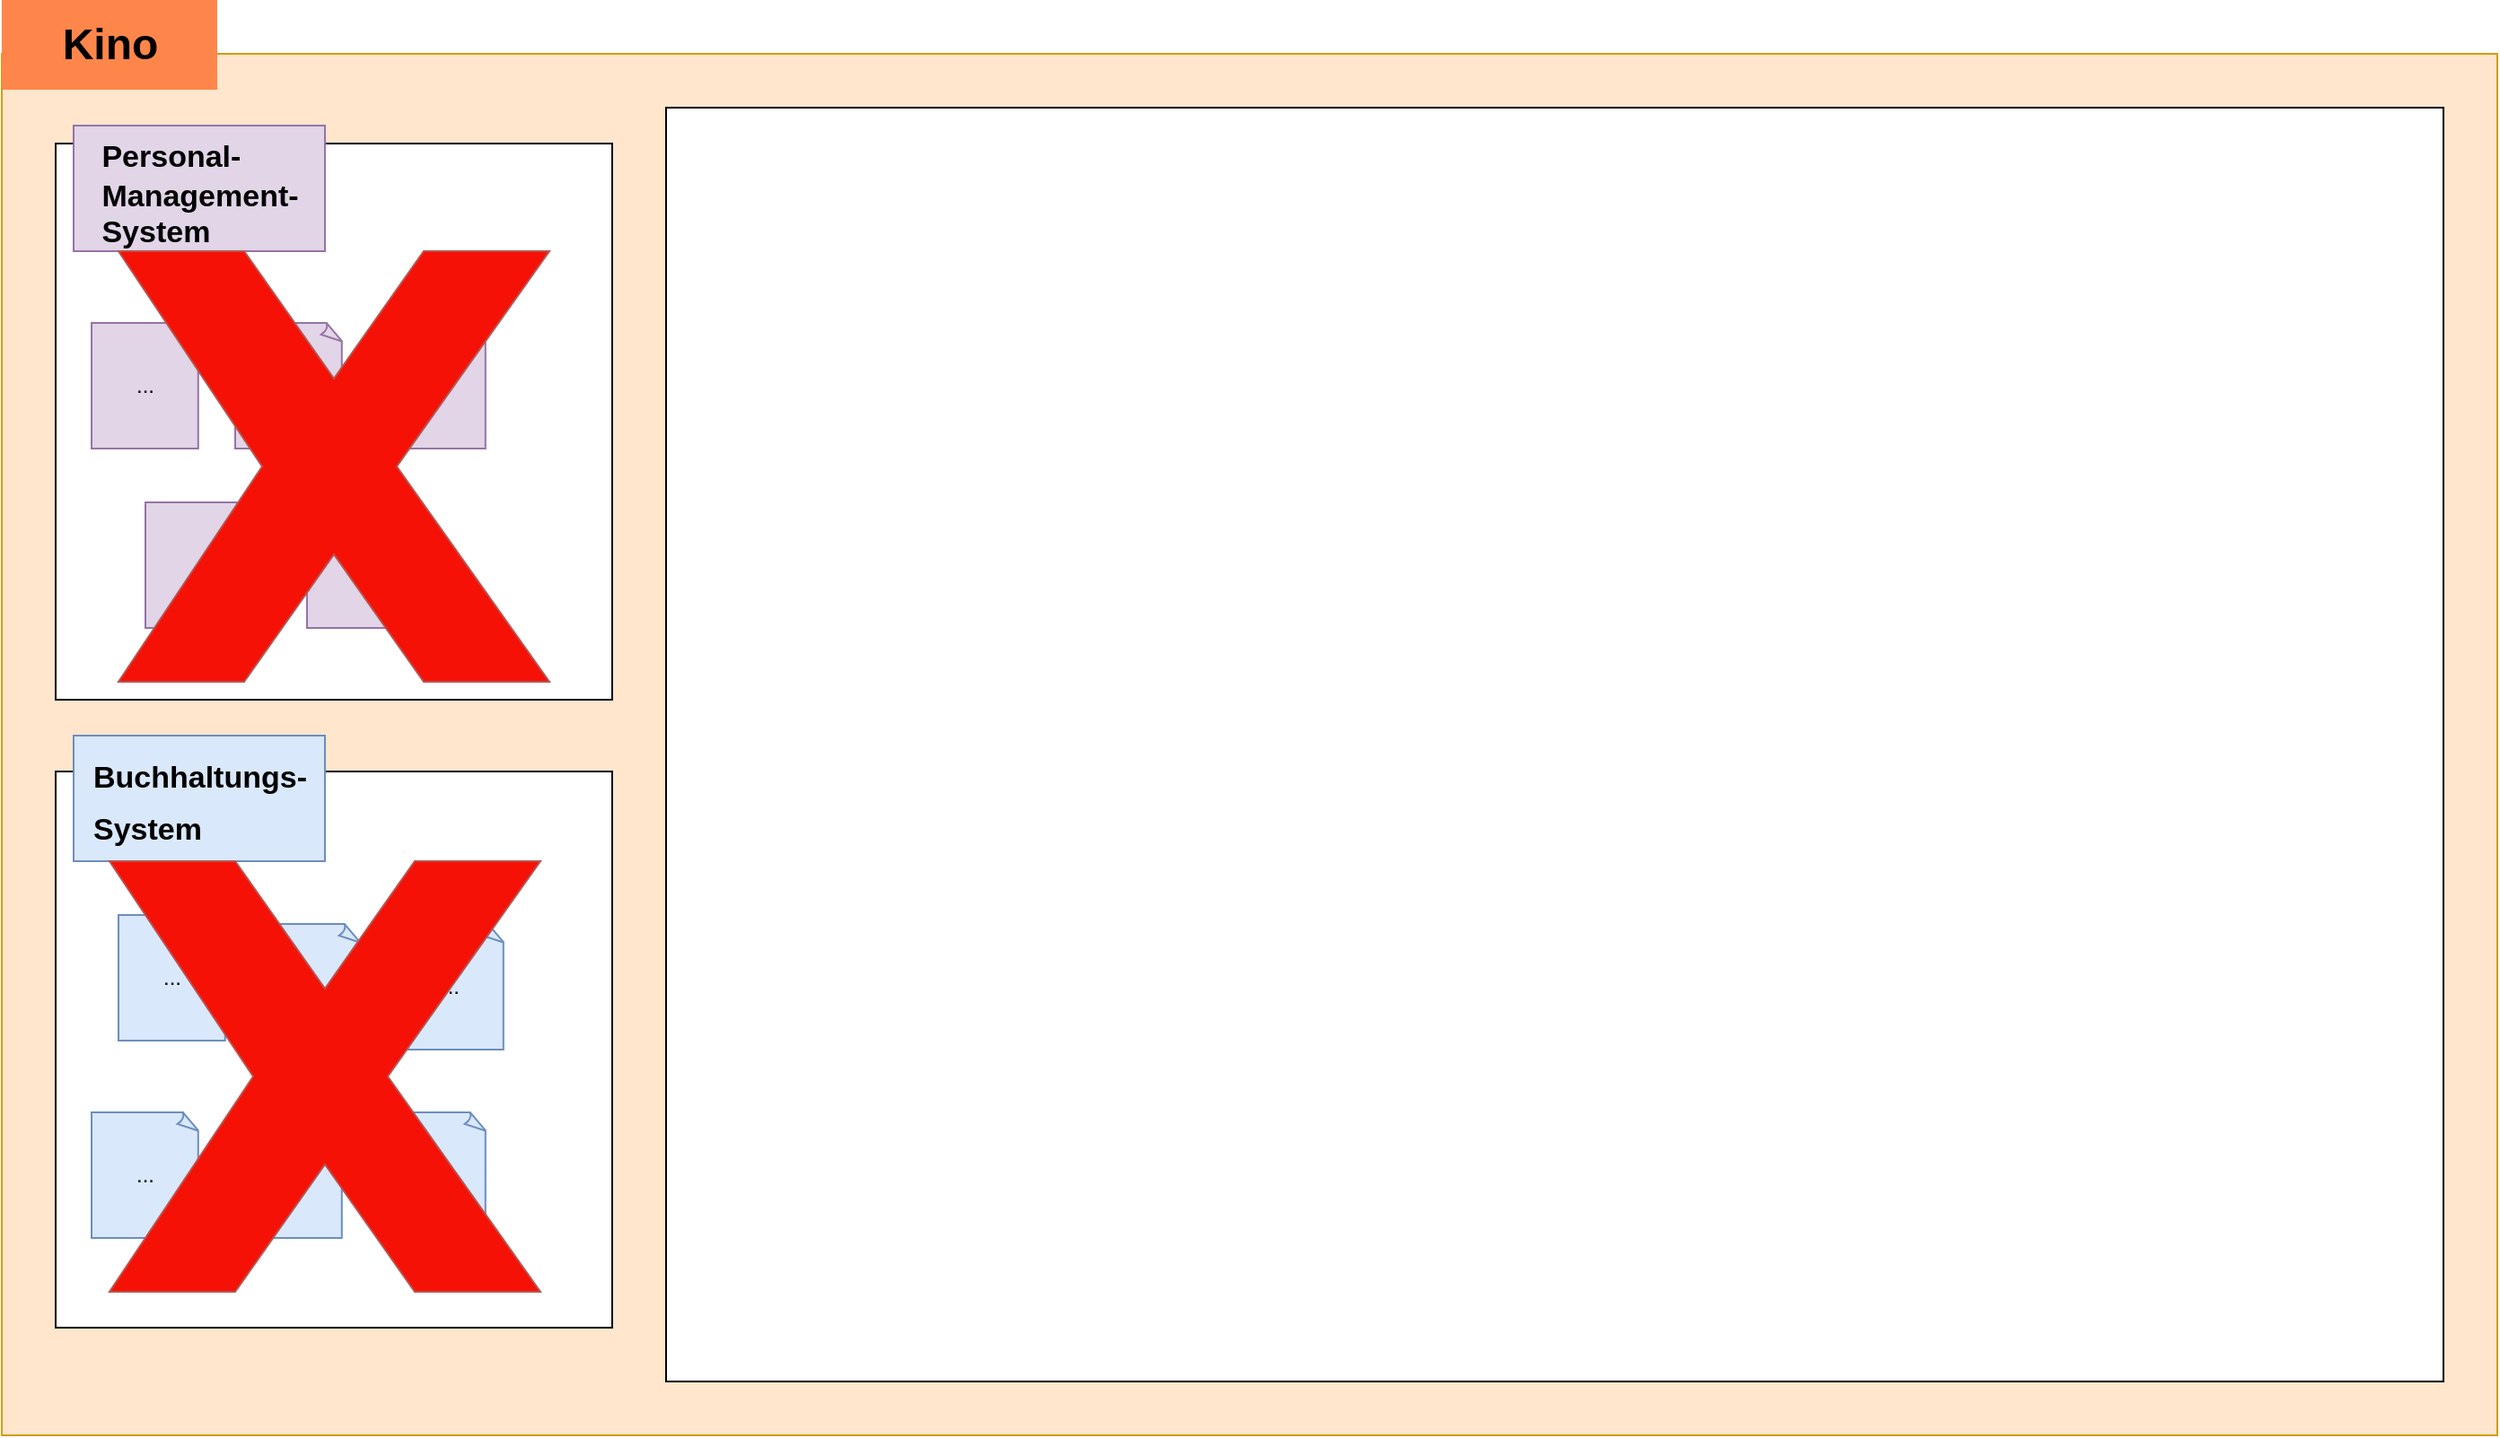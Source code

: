 <mxfile version="21.3.7" type="github">
  <diagram name="Seite-1" id="RhqnUJ8_BZfnfBdpoCaN">
    <mxGraphModel dx="2261" dy="804" grid="1" gridSize="10" guides="1" tooltips="1" connect="1" arrows="1" fold="1" page="1" pageScale="1" pageWidth="827" pageHeight="1169" math="0" shadow="0">
      <root>
        <mxCell id="0" />
        <mxCell id="1" parent="0" />
        <mxCell id="HTTXuy3MX17CqakG4K-P-2" value="" style="rounded=0;whiteSpace=wrap;html=1;fillColor=#ffe6cc;strokeColor=#d79b00;" vertex="1" parent="1">
          <mxGeometry x="-290" y="30" width="1390" height="770" as="geometry" />
        </mxCell>
        <mxCell id="HTTXuy3MX17CqakG4K-P-3" value="" style="whiteSpace=wrap;html=1;aspect=fixed;" vertex="1" parent="1">
          <mxGeometry x="-260" y="80" width="310" height="310" as="geometry" />
        </mxCell>
        <mxCell id="HTTXuy3MX17CqakG4K-P-4" value="" style="whiteSpace=wrap;html=1;aspect=fixed;" vertex="1" parent="1">
          <mxGeometry x="-260" y="430" width="310" height="310" as="geometry" />
        </mxCell>
        <mxCell id="HTTXuy3MX17CqakG4K-P-5" value="" style="rounded=0;whiteSpace=wrap;html=1;" vertex="1" parent="1">
          <mxGeometry x="80" y="60" width="990" height="710" as="geometry" />
        </mxCell>
        <mxCell id="HTTXuy3MX17CqakG4K-P-6" value="Kino" style="text;strokeColor=none;fillColor=#FF864A;html=1;fontSize=24;fontStyle=1;verticalAlign=middle;align=center;" vertex="1" parent="1">
          <mxGeometry x="-290" width="120" height="50" as="geometry" />
        </mxCell>
        <mxCell id="HTTXuy3MX17CqakG4K-P-8" value="&lt;div style=&quot;text-align: left;&quot;&gt;&lt;span style=&quot;font-size: 17px; background-color: initial;&quot;&gt;Personal-&lt;/span&gt;&lt;/div&gt;&lt;font style=&quot;font-size: 17px;&quot;&gt;&lt;div style=&quot;text-align: left;&quot;&gt;&lt;span style=&quot;background-color: initial;&quot;&gt;Management-&lt;/span&gt;&lt;/div&gt;&lt;div style=&quot;text-align: left;&quot;&gt;&lt;span style=&quot;background-color: initial;&quot;&gt;System&lt;/span&gt;&lt;/div&gt;&lt;/font&gt;" style="text;strokeColor=#9673a6;fillColor=#e1d5e7;html=1;fontSize=24;fontStyle=1;verticalAlign=middle;align=center;" vertex="1" parent="1">
          <mxGeometry x="-250" y="70" width="140" height="70" as="geometry" />
        </mxCell>
        <mxCell id="HTTXuy3MX17CqakG4K-P-11" value="..." style="whiteSpace=wrap;html=1;shape=mxgraph.basic.document;fillColor=#e1d5e7;strokeColor=#9673a6;" vertex="1" parent="1">
          <mxGeometry x="-240" y="180" width="60" height="70" as="geometry" />
        </mxCell>
        <mxCell id="HTTXuy3MX17CqakG4K-P-12" value="..." style="whiteSpace=wrap;html=1;shape=mxgraph.basic.document;fillColor=#e1d5e7;strokeColor=#9673a6;" vertex="1" parent="1">
          <mxGeometry x="-160" y="180" width="60" height="70" as="geometry" />
        </mxCell>
        <mxCell id="HTTXuy3MX17CqakG4K-P-13" value="..." style="whiteSpace=wrap;html=1;shape=mxgraph.basic.document;fillColor=#e1d5e7;strokeColor=#9673a6;" vertex="1" parent="1">
          <mxGeometry x="-80" y="180" width="60" height="70" as="geometry" />
        </mxCell>
        <mxCell id="HTTXuy3MX17CqakG4K-P-14" value="..." style="whiteSpace=wrap;html=1;shape=mxgraph.basic.document;fillColor=#e1d5e7;strokeColor=#9673a6;" vertex="1" parent="1">
          <mxGeometry x="-210" y="280" width="60" height="70" as="geometry" />
        </mxCell>
        <mxCell id="HTTXuy3MX17CqakG4K-P-15" value="..." style="whiteSpace=wrap;html=1;shape=mxgraph.basic.document;fillColor=#e1d5e7;strokeColor=#9673a6;" vertex="1" parent="1">
          <mxGeometry x="-120" y="280" width="60" height="70" as="geometry" />
        </mxCell>
        <mxCell id="HTTXuy3MX17CqakG4K-P-16" value="" style="verticalLabelPosition=bottom;verticalAlign=top;html=1;shape=mxgraph.basic.x;fillColor=#f51105;strokeColor=#b85450;" vertex="1" parent="1">
          <mxGeometry x="-225" y="140" width="240" height="240" as="geometry" />
        </mxCell>
        <mxCell id="HTTXuy3MX17CqakG4K-P-17" value="&lt;div style=&quot;text-align: left;&quot;&gt;&lt;span style=&quot;font-size: 17px;&quot;&gt;Buchhaltungs-&lt;/span&gt;&lt;/div&gt;&lt;div style=&quot;text-align: left;&quot;&gt;&lt;span style=&quot;font-size: 17px;&quot;&gt;System&lt;/span&gt;&lt;/div&gt;" style="text;strokeColor=#6c8ebf;fillColor=#dae8fc;html=1;fontSize=24;fontStyle=1;verticalAlign=middle;align=center;" vertex="1" parent="1">
          <mxGeometry x="-250" y="410" width="140" height="70" as="geometry" />
        </mxCell>
        <mxCell id="HTTXuy3MX17CqakG4K-P-18" value="..." style="whiteSpace=wrap;html=1;shape=mxgraph.basic.document;fillColor=#dae8fc;strokeColor=#6c8ebf;" vertex="1" parent="1">
          <mxGeometry x="-225" y="510" width="60" height="70" as="geometry" />
        </mxCell>
        <mxCell id="HTTXuy3MX17CqakG4K-P-19" value="..." style="whiteSpace=wrap;html=1;shape=mxgraph.basic.document;fillColor=#dae8fc;strokeColor=#6c8ebf;" vertex="1" parent="1">
          <mxGeometry x="-80" y="620" width="60" height="70" as="geometry" />
        </mxCell>
        <mxCell id="HTTXuy3MX17CqakG4K-P-20" value="..." style="whiteSpace=wrap;html=1;shape=mxgraph.basic.document;fillColor=#dae8fc;strokeColor=#6c8ebf;" vertex="1" parent="1">
          <mxGeometry x="-160" y="620" width="60" height="70" as="geometry" />
        </mxCell>
        <mxCell id="HTTXuy3MX17CqakG4K-P-21" value="..." style="whiteSpace=wrap;html=1;shape=mxgraph.basic.document;fillColor=#dae8fc;strokeColor=#6c8ebf;" vertex="1" parent="1">
          <mxGeometry x="-240" y="620" width="60" height="70" as="geometry" />
        </mxCell>
        <mxCell id="HTTXuy3MX17CqakG4K-P-22" value="..." style="whiteSpace=wrap;html=1;shape=mxgraph.basic.document;fillColor=#dae8fc;strokeColor=#6c8ebf;" vertex="1" parent="1">
          <mxGeometry x="-150" y="515" width="60" height="70" as="geometry" />
        </mxCell>
        <mxCell id="HTTXuy3MX17CqakG4K-P-23" value="..." style="whiteSpace=wrap;html=1;shape=mxgraph.basic.document;fillColor=#dae8fc;strokeColor=#6c8ebf;" vertex="1" parent="1">
          <mxGeometry x="-70" y="515" width="60" height="70" as="geometry" />
        </mxCell>
        <mxCell id="HTTXuy3MX17CqakG4K-P-24" value="" style="verticalLabelPosition=bottom;verticalAlign=top;html=1;shape=mxgraph.basic.x;fillColor=#f51105;strokeColor=#b85450;" vertex="1" parent="1">
          <mxGeometry x="-230" y="480" width="240" height="240" as="geometry" />
        </mxCell>
      </root>
    </mxGraphModel>
  </diagram>
</mxfile>
